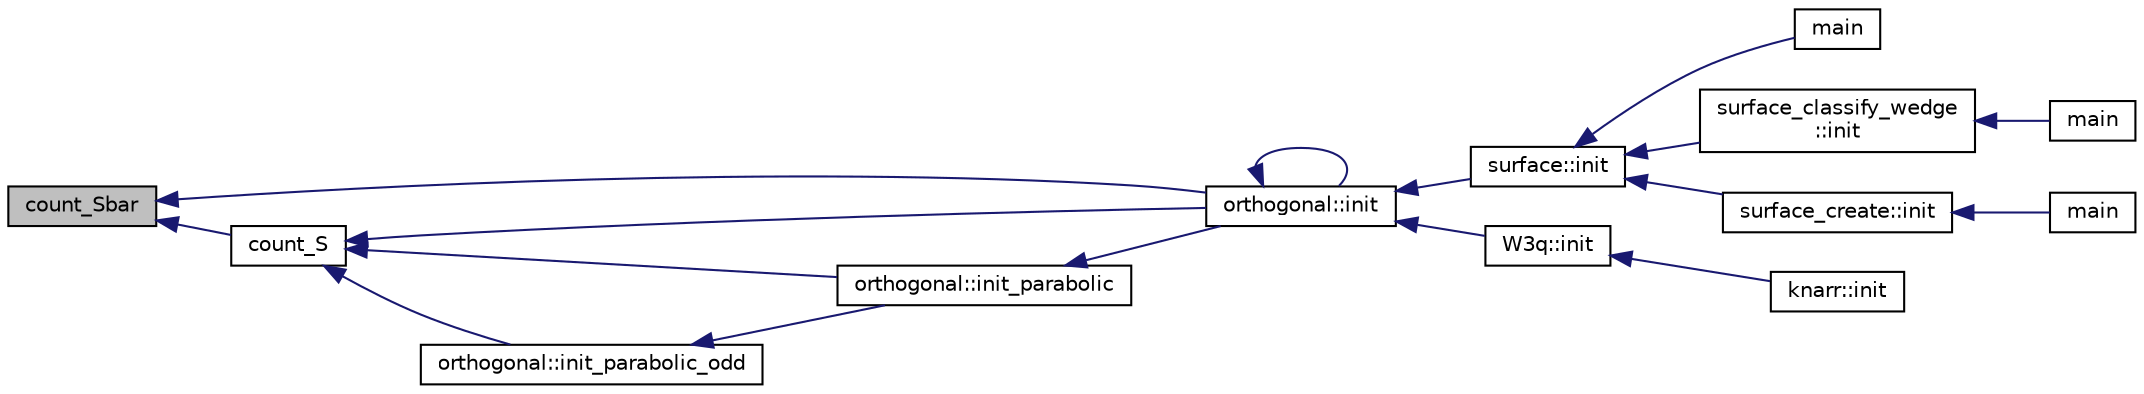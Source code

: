 digraph "count_Sbar"
{
  edge [fontname="Helvetica",fontsize="10",labelfontname="Helvetica",labelfontsize="10"];
  node [fontname="Helvetica",fontsize="10",shape=record];
  rankdir="LR";
  Node69 [label="count_Sbar",height=0.2,width=0.4,color="black", fillcolor="grey75", style="filled", fontcolor="black"];
  Node69 -> Node70 [dir="back",color="midnightblue",fontsize="10",style="solid",fontname="Helvetica"];
  Node70 [label="orthogonal::init",height=0.2,width=0.4,color="black", fillcolor="white", style="filled",URL="$d7/daa/classorthogonal.html#a8bd53ba30f34ac50889503f0f3ef6deb"];
  Node70 -> Node70 [dir="back",color="midnightblue",fontsize="10",style="solid",fontname="Helvetica"];
  Node70 -> Node71 [dir="back",color="midnightblue",fontsize="10",style="solid",fontname="Helvetica"];
  Node71 [label="surface::init",height=0.2,width=0.4,color="black", fillcolor="white", style="filled",URL="$d5/d88/classsurface.html#a90570b0ca6ab02988159f2c40cb27308"];
  Node71 -> Node72 [dir="back",color="midnightblue",fontsize="10",style="solid",fontname="Helvetica"];
  Node72 [label="main",height=0.2,width=0.4,color="black", fillcolor="white", style="filled",URL="$d6/dc3/arc__lifting__main_8_c.html#a217dbf8b442f20279ea00b898af96f52"];
  Node71 -> Node73 [dir="back",color="midnightblue",fontsize="10",style="solid",fontname="Helvetica"];
  Node73 [label="surface_classify_wedge\l::init",height=0.2,width=0.4,color="black", fillcolor="white", style="filled",URL="$d7/d5c/classsurface__classify__wedge.html#a43302106663b307aa8274a5112a7010a"];
  Node73 -> Node74 [dir="back",color="midnightblue",fontsize="10",style="solid",fontname="Helvetica"];
  Node74 [label="main",height=0.2,width=0.4,color="black", fillcolor="white", style="filled",URL="$df/df8/surface__classify_8_c.html#a217dbf8b442f20279ea00b898af96f52"];
  Node71 -> Node75 [dir="back",color="midnightblue",fontsize="10",style="solid",fontname="Helvetica"];
  Node75 [label="surface_create::init",height=0.2,width=0.4,color="black", fillcolor="white", style="filled",URL="$de/da4/classsurface__create.html#ab0db5c12825f778e3caf8aa4da02eb06"];
  Node75 -> Node76 [dir="back",color="midnightblue",fontsize="10",style="solid",fontname="Helvetica"];
  Node76 [label="main",height=0.2,width=0.4,color="black", fillcolor="white", style="filled",URL="$d2/dfa/create__surface__main_8_c.html#a217dbf8b442f20279ea00b898af96f52"];
  Node70 -> Node77 [dir="back",color="midnightblue",fontsize="10",style="solid",fontname="Helvetica"];
  Node77 [label="W3q::init",height=0.2,width=0.4,color="black", fillcolor="white", style="filled",URL="$de/d2c/class_w3q.html#a215fe070895a4915537fcb1bfba4f777"];
  Node77 -> Node78 [dir="back",color="midnightblue",fontsize="10",style="solid",fontname="Helvetica"];
  Node78 [label="knarr::init",height=0.2,width=0.4,color="black", fillcolor="white", style="filled",URL="$d7/de5/classknarr.html#a1e25f28aeec8f316cc0ce81eb89e670e"];
  Node69 -> Node79 [dir="back",color="midnightblue",fontsize="10",style="solid",fontname="Helvetica"];
  Node79 [label="count_S",height=0.2,width=0.4,color="black", fillcolor="white", style="filled",URL="$db/da0/lib_2foundations_2geometry_2orthogonal__points_8_c.html#a9c6bd1c31d71d399cac8afa0713f56b9"];
  Node79 -> Node70 [dir="back",color="midnightblue",fontsize="10",style="solid",fontname="Helvetica"];
  Node79 -> Node80 [dir="back",color="midnightblue",fontsize="10",style="solid",fontname="Helvetica"];
  Node80 [label="orthogonal::init_parabolic",height=0.2,width=0.4,color="black", fillcolor="white", style="filled",URL="$d7/daa/classorthogonal.html#aef84a93f2f8973a3b5fc2d7d48b1d5ed"];
  Node80 -> Node70 [dir="back",color="midnightblue",fontsize="10",style="solid",fontname="Helvetica"];
  Node79 -> Node81 [dir="back",color="midnightblue",fontsize="10",style="solid",fontname="Helvetica"];
  Node81 [label="orthogonal::init_parabolic_odd",height=0.2,width=0.4,color="black", fillcolor="white", style="filled",URL="$d7/daa/classorthogonal.html#adeb14ce7821acee632e1a1ca3975a201"];
  Node81 -> Node80 [dir="back",color="midnightblue",fontsize="10",style="solid",fontname="Helvetica"];
}
